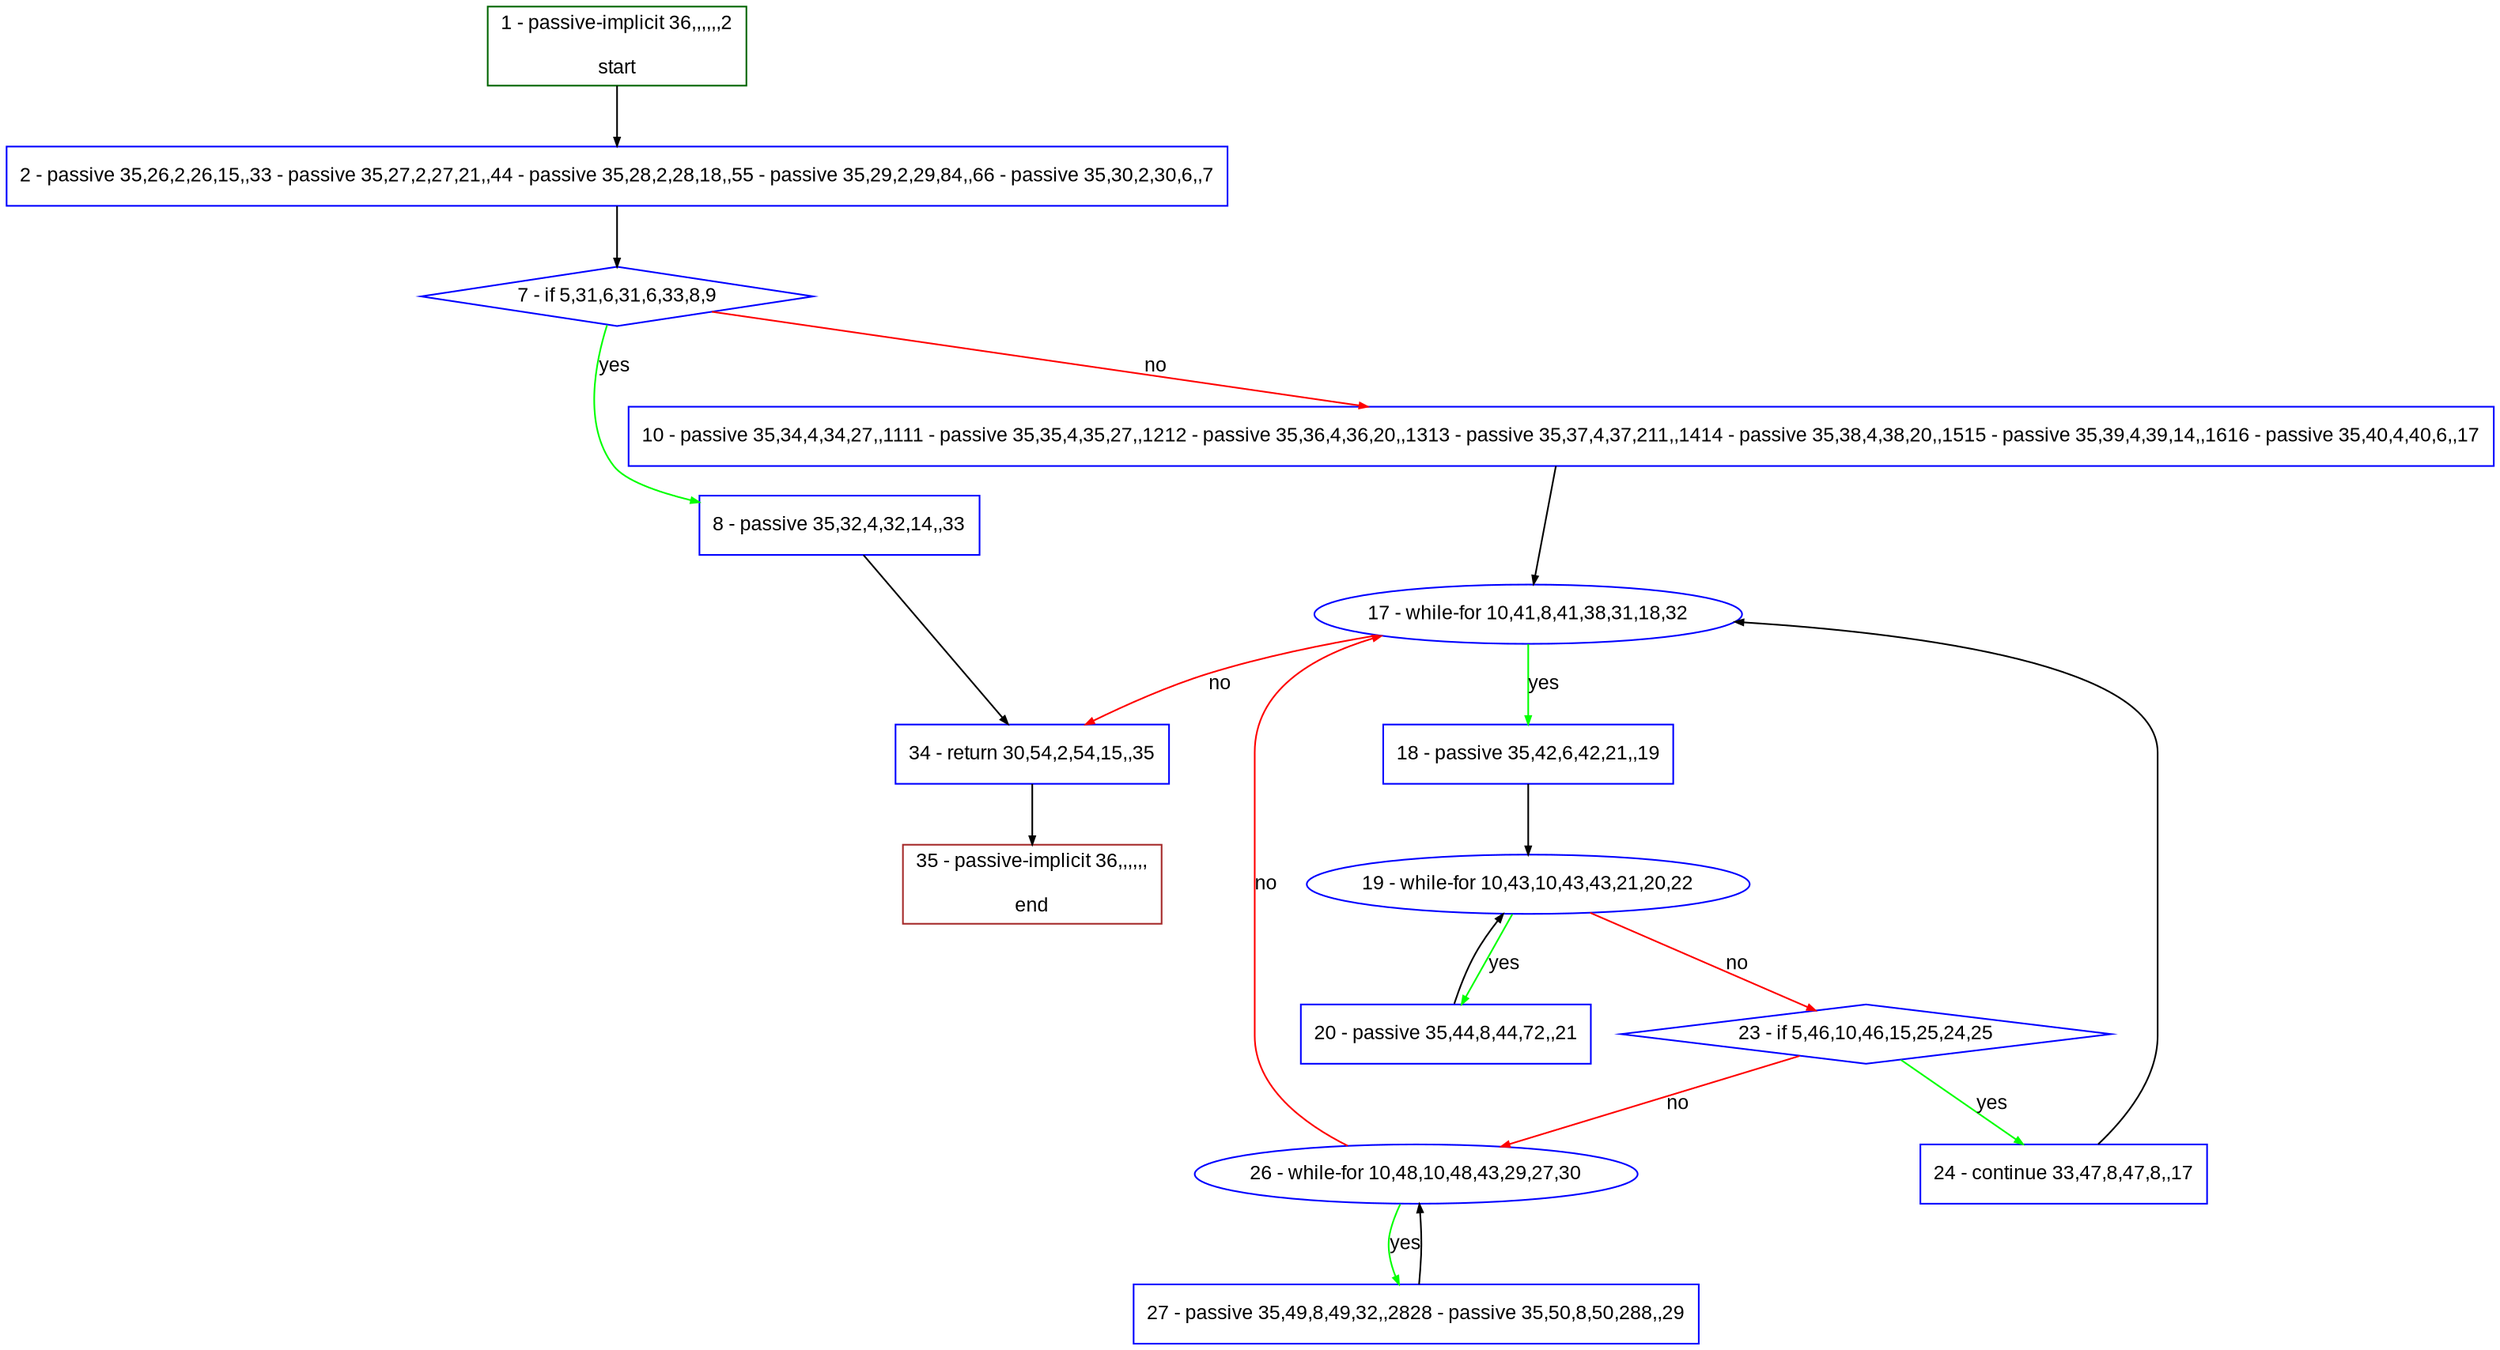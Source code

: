 digraph "" {
  graph [pack="true", label="", fontsize="12", packmode="clust", fontname="Arial", fillcolor="#FFFFCC", bgcolor="white", style="rounded,filled", compound="true"];
  node [node_initialized="no", label="", color="grey", fontsize="12", fillcolor="white", fontname="Arial", style="filled", shape="rectangle", compound="true", fixedsize="false"];
  edge [fontcolor="black", arrowhead="normal", arrowtail="none", arrowsize="0.5", ltail="", label="", color="black", fontsize="12", lhead="", fontname="Arial", dir="forward", compound="true"];
  __N1 [label="2 - passive 35,26,2,26,15,,33 - passive 35,27,2,27,21,,44 - passive 35,28,2,28,18,,55 - passive 35,29,2,29,84,,66 - passive 35,30,2,30,6,,7", color="#0000ff", fillcolor="#ffffff", style="filled", shape="box"];
  __N2 [label="1 - passive-implicit 36,,,,,,2\n\nstart", color="#006400", fillcolor="#ffffff", style="filled", shape="box"];
  __N3 [label="7 - if 5,31,6,31,6,33,8,9", color="#0000ff", fillcolor="#ffffff", style="filled", shape="diamond"];
  __N4 [label="8 - passive 35,32,4,32,14,,33", color="#0000ff", fillcolor="#ffffff", style="filled", shape="box"];
  __N5 [label="10 - passive 35,34,4,34,27,,1111 - passive 35,35,4,35,27,,1212 - passive 35,36,4,36,20,,1313 - passive 35,37,4,37,211,,1414 - passive 35,38,4,38,20,,1515 - passive 35,39,4,39,14,,1616 - passive 35,40,4,40,6,,17", color="#0000ff", fillcolor="#ffffff", style="filled", shape="box"];
  __N6 [label="34 - return 30,54,2,54,15,,35", color="#0000ff", fillcolor="#ffffff", style="filled", shape="box"];
  __N7 [label="17 - while-for 10,41,8,41,38,31,18,32", color="#0000ff", fillcolor="#ffffff", style="filled", shape="oval"];
  __N8 [label="18 - passive 35,42,6,42,21,,19", color="#0000ff", fillcolor="#ffffff", style="filled", shape="box"];
  __N9 [label="19 - while-for 10,43,10,43,43,21,20,22", color="#0000ff", fillcolor="#ffffff", style="filled", shape="oval"];
  __N10 [label="20 - passive 35,44,8,44,72,,21", color="#0000ff", fillcolor="#ffffff", style="filled", shape="box"];
  __N11 [label="23 - if 5,46,10,46,15,25,24,25", color="#0000ff", fillcolor="#ffffff", style="filled", shape="diamond"];
  __N12 [label="24 - continue 33,47,8,47,8,,17", color="#0000ff", fillcolor="#ffffff", style="filled", shape="box"];
  __N13 [label="26 - while-for 10,48,10,48,43,29,27,30", color="#0000ff", fillcolor="#ffffff", style="filled", shape="oval"];
  __N14 [label="27 - passive 35,49,8,49,32,,2828 - passive 35,50,8,50,288,,29", color="#0000ff", fillcolor="#ffffff", style="filled", shape="box"];
  __N15 [label="35 - passive-implicit 36,,,,,,\n\nend", color="#a52a2a", fillcolor="#ffffff", style="filled", shape="box"];
  __N2 -> __N1 [arrowhead="normal", arrowtail="none", color="#000000", label="", dir="forward"];
  __N1 -> __N3 [arrowhead="normal", arrowtail="none", color="#000000", label="", dir="forward"];
  __N3 -> __N4 [arrowhead="normal", arrowtail="none", color="#00ff00", label="yes", dir="forward"];
  __N3 -> __N5 [arrowhead="normal", arrowtail="none", color="#ff0000", label="no", dir="forward"];
  __N4 -> __N6 [arrowhead="normal", arrowtail="none", color="#000000", label="", dir="forward"];
  __N5 -> __N7 [arrowhead="normal", arrowtail="none", color="#000000", label="", dir="forward"];
  __N7 -> __N8 [arrowhead="normal", arrowtail="none", color="#00ff00", label="yes", dir="forward"];
  __N7 -> __N6 [arrowhead="normal", arrowtail="none", color="#ff0000", label="no", dir="forward"];
  __N8 -> __N9 [arrowhead="normal", arrowtail="none", color="#000000", label="", dir="forward"];
  __N9 -> __N10 [arrowhead="normal", arrowtail="none", color="#00ff00", label="yes", dir="forward"];
  __N10 -> __N9 [arrowhead="normal", arrowtail="none", color="#000000", label="", dir="forward"];
  __N9 -> __N11 [arrowhead="normal", arrowtail="none", color="#ff0000", label="no", dir="forward"];
  __N11 -> __N12 [arrowhead="normal", arrowtail="none", color="#00ff00", label="yes", dir="forward"];
  __N11 -> __N13 [arrowhead="normal", arrowtail="none", color="#ff0000", label="no", dir="forward"];
  __N12 -> __N7 [arrowhead="normal", arrowtail="none", color="#000000", label="", dir="forward"];
  __N13 -> __N7 [arrowhead="normal", arrowtail="none", color="#ff0000", label="no", dir="forward"];
  __N13 -> __N14 [arrowhead="normal", arrowtail="none", color="#00ff00", label="yes", dir="forward"];
  __N14 -> __N13 [arrowhead="normal", arrowtail="none", color="#000000", label="", dir="forward"];
  __N6 -> __N15 [arrowhead="normal", arrowtail="none", color="#000000", label="", dir="forward"];
}
